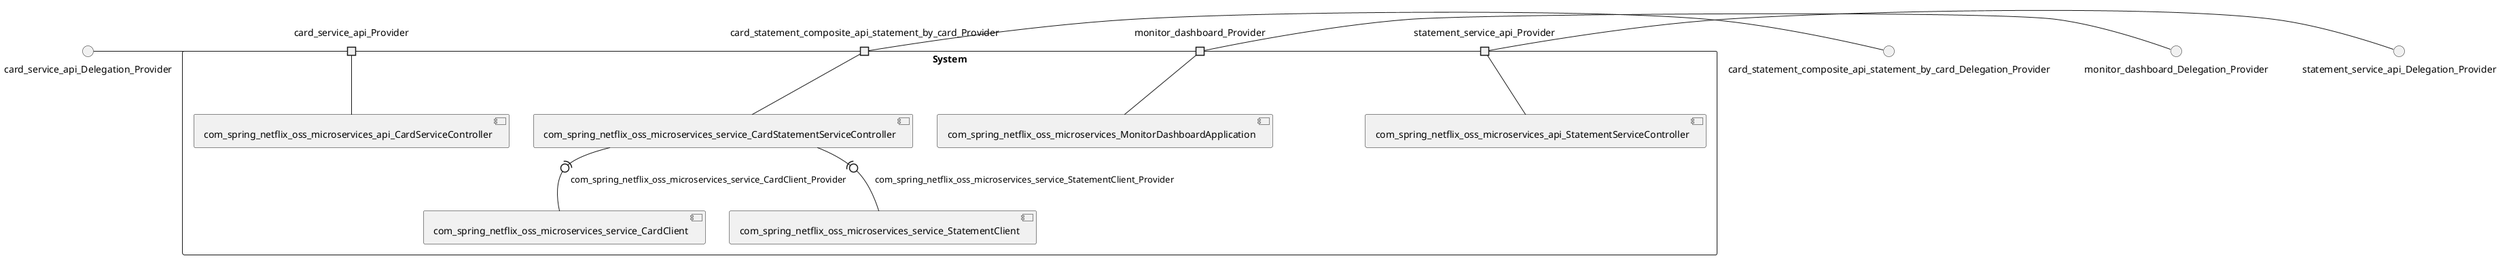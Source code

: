 @startuml
skinparam fixCircleLabelOverlapping true
skinparam componentStyle uml2
() card_service_api_Delegation_Provider
() card_statement_composite_api_statement_by_card_Delegation_Provider
() monitor_dashboard_Delegation_Provider
() statement_service_api_Delegation_Provider
rectangle System {
[com_spring_netflix_oss_microservices_MonitorDashboardApplication] [[fernandoabcampos-spring-netflix-oss-microservices.repository#__PK8_DfLEe-2U6Ziva_LfQ]]
[com_spring_netflix_oss_microservices_api_CardServiceController] [[fernandoabcampos-spring-netflix-oss-microservices.repository#__PK8_DfLEe-2U6Ziva_LfQ]]
[com_spring_netflix_oss_microservices_api_StatementServiceController] [[fernandoabcampos-spring-netflix-oss-microservices.repository#__PK8_DfLEe-2U6Ziva_LfQ]]
[com_spring_netflix_oss_microservices_service_CardClient] [[fernandoabcampos-spring-netflix-oss-microservices.repository#__PK8_DfLEe-2U6Ziva_LfQ]]
[com_spring_netflix_oss_microservices_service_CardStatementServiceController] [[fernandoabcampos-spring-netflix-oss-microservices.repository#__PK8_DfLEe-2U6Ziva_LfQ]]
[com_spring_netflix_oss_microservices_service_StatementClient] [[fernandoabcampos-spring-netflix-oss-microservices.repository#__PK8_DfLEe-2U6Ziva_LfQ]]
port card_service_api_Provider
card_service_api_Delegation_Provider - card_service_api_Provider
card_service_api_Provider - [com_spring_netflix_oss_microservices_api_CardServiceController]
port card_statement_composite_api_statement_by_card_Provider
card_statement_composite_api_statement_by_card_Delegation_Provider - card_statement_composite_api_statement_by_card_Provider
card_statement_composite_api_statement_by_card_Provider - [com_spring_netflix_oss_microservices_service_CardStatementServiceController]
[com_spring_netflix_oss_microservices_service_CardStatementServiceController] -(0- [com_spring_netflix_oss_microservices_service_CardClient] : com_spring_netflix_oss_microservices_service_CardClient_Provider
[com_spring_netflix_oss_microservices_service_CardStatementServiceController] -(0- [com_spring_netflix_oss_microservices_service_StatementClient] : com_spring_netflix_oss_microservices_service_StatementClient_Provider
port monitor_dashboard_Provider
monitor_dashboard_Delegation_Provider - monitor_dashboard_Provider
monitor_dashboard_Provider - [com_spring_netflix_oss_microservices_MonitorDashboardApplication]
port statement_service_api_Provider
statement_service_api_Delegation_Provider - statement_service_api_Provider
statement_service_api_Provider - [com_spring_netflix_oss_microservices_api_StatementServiceController]
}

@enduml
